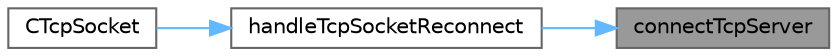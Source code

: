 digraph "connectTcpServer"
{
 // LATEX_PDF_SIZE
  bgcolor="transparent";
  edge [fontname=Helvetica,fontsize=10,labelfontname=Helvetica,labelfontsize=10];
  node [fontname=Helvetica,fontsize=10,shape=box,height=0.2,width=0.4];
  rankdir="RL";
  Node1 [id="Node000001",label="connectTcpServer",height=0.2,width=0.4,color="gray40", fillcolor="grey60", style="filled", fontcolor="black",tooltip="连接tcp服务器"];
  Node1 -> Node2 [id="edge1_Node000001_Node000002",dir="back",color="steelblue1",style="solid",tooltip=" "];
  Node2 [id="Node000002",label="handleTcpSocketReconnect",height=0.2,width=0.4,color="grey40", fillcolor="white", style="filled",URL="$class_c_tcp_socket.html#a819fa8d7db930fd6643e954f152861bb",tooltip="处理断开重连"];
  Node2 -> Node3 [id="edge2_Node000002_Node000003",dir="back",color="steelblue1",style="solid",tooltip=" "];
  Node3 [id="Node000003",label="CTcpSocket",height=0.2,width=0.4,color="grey40", fillcolor="white", style="filled",URL="$class_c_tcp_socket.html#a8b430ff04f84435384348676718d1b9d",tooltip=" "];
}
